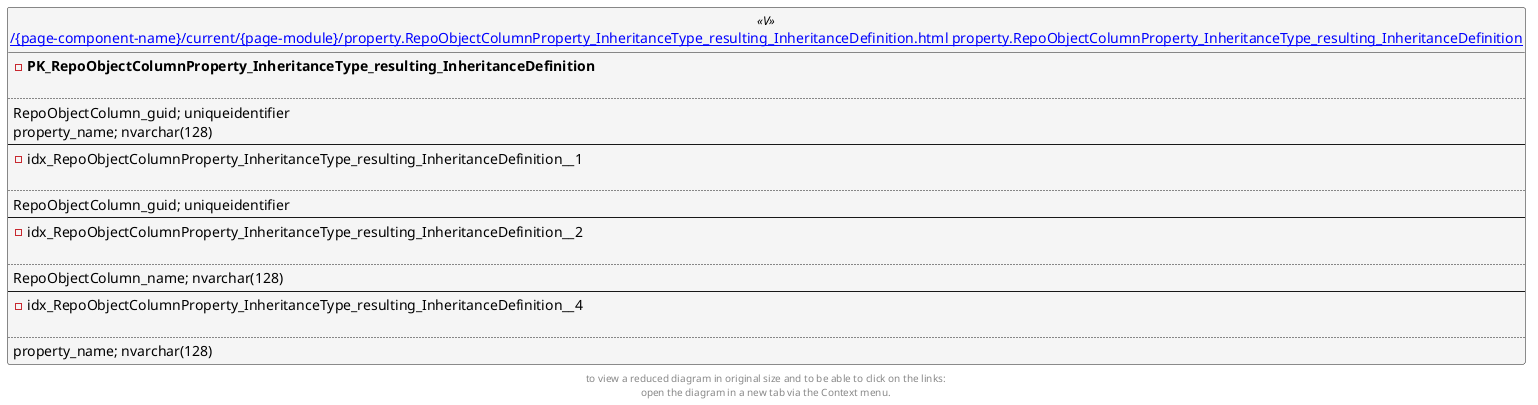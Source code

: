 @startuml
left to right direction
'top to bottom direction
hide circle
'avoide "." issues:
set namespaceSeparator none


skinparam class {
  BackgroundColor White
  BackgroundColor<<FN>> Yellow
  BackgroundColor<<FS>> Yellow
  BackgroundColor<<FT>> LightGray
  BackgroundColor<<IF>> Yellow
  BackgroundColor<<IS>> Yellow
  BackgroundColor<<P>> Aqua
  BackgroundColor<<PC>> Aqua
  BackgroundColor<<SN>> Yellow
  BackgroundColor<<SO>> SlateBlue
  BackgroundColor<<TF>> LightGray
  BackgroundColor<<TR>> Tomato
  BackgroundColor<<U>> White
  BackgroundColor<<V>> WhiteSmoke
  BackgroundColor<<X>> Aqua
}


entity "[[{site-url}/{page-component-name}/current/{page-module}/property.RepoObjectColumnProperty_InheritanceType_resulting_InheritanceDefinition.html property.RepoObjectColumnProperty_InheritanceType_resulting_InheritanceDefinition]]" as property.RepoObjectColumnProperty_InheritanceType_resulting_InheritanceDefinition << V >> {
- **PK_RepoObjectColumnProperty_InheritanceType_resulting_InheritanceDefinition**

..
RepoObjectColumn_guid; uniqueidentifier
property_name; nvarchar(128)
--
- idx_RepoObjectColumnProperty_InheritanceType_resulting_InheritanceDefinition__1

..
RepoObjectColumn_guid; uniqueidentifier
--
- idx_RepoObjectColumnProperty_InheritanceType_resulting_InheritanceDefinition__2

..
RepoObjectColumn_name; nvarchar(128)
--
- idx_RepoObjectColumnProperty_InheritanceType_resulting_InheritanceDefinition__4

..
property_name; nvarchar(128)
}


footer
to view a reduced diagram in original size and to be able to click on the links:
open the diagram in a new tab via the Context menu.
end footer

@enduml

